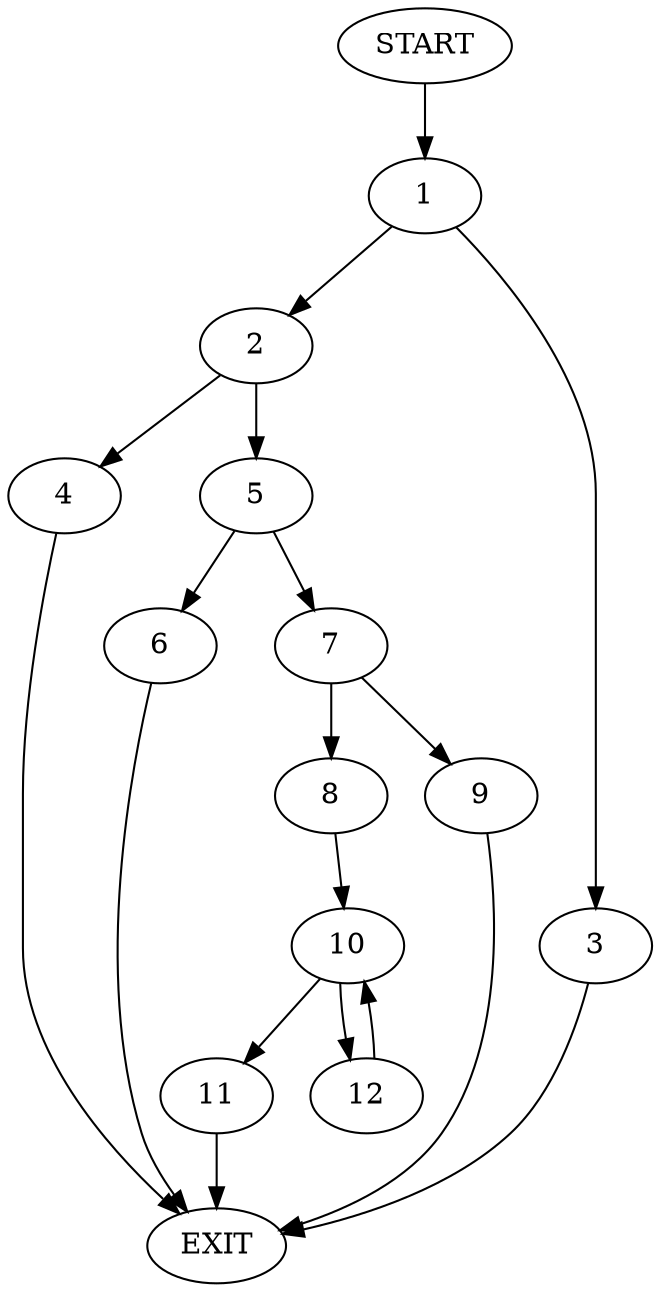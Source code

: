 digraph {
0 [label="START"]
13 [label="EXIT"]
0 -> 1
1 -> 2
1 -> 3
3 -> 13
2 -> 4
2 -> 5
5 -> 6
5 -> 7
4 -> 13
7 -> 8
7 -> 9
6 -> 13
8 -> 10
9 -> 13
10 -> 11
10 -> 12
11 -> 13
12 -> 10
}
